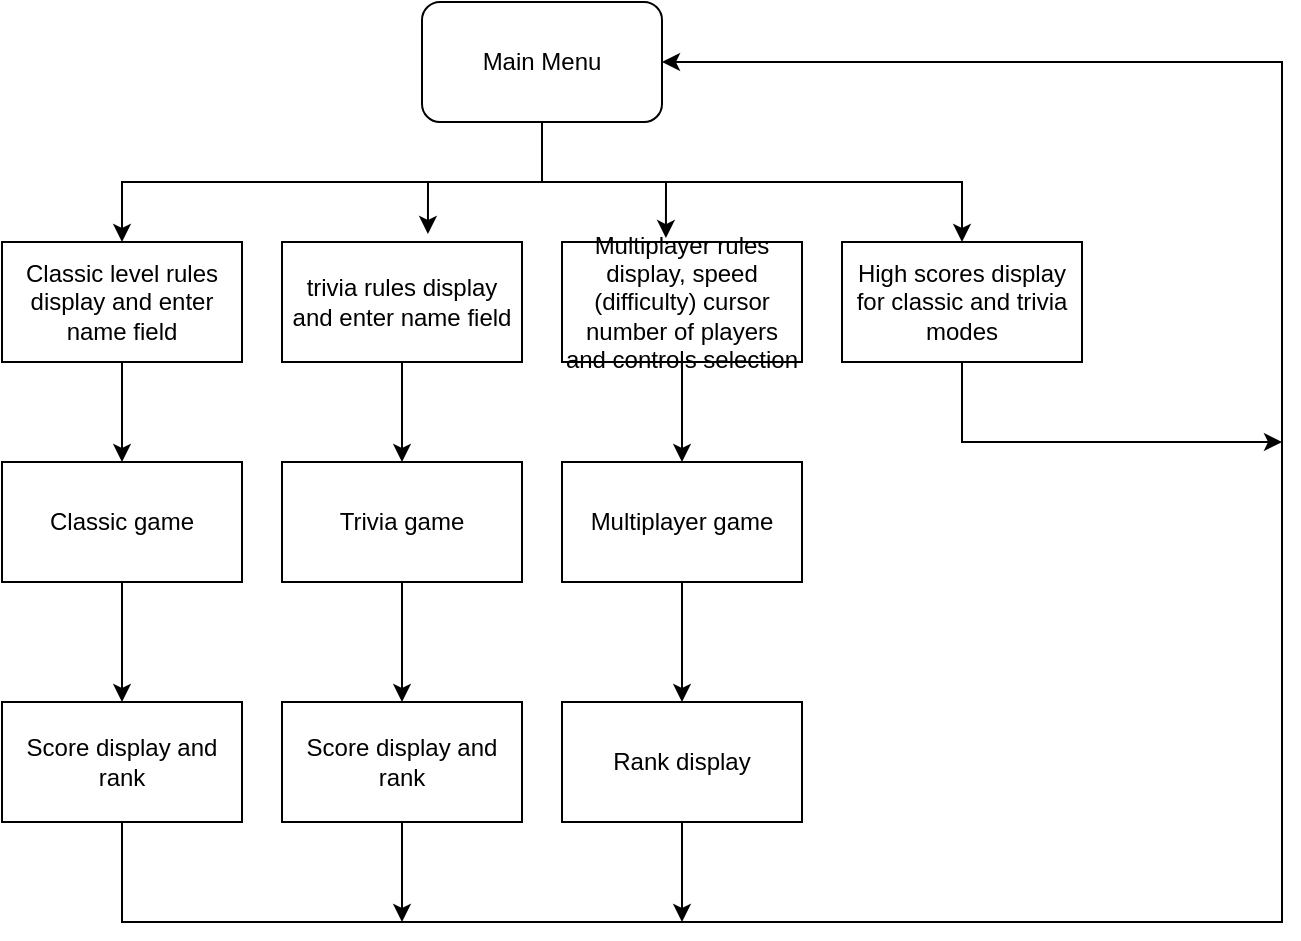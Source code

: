 <mxfile version="24.2.3" type="github">
  <diagram name="Page-1" id="zxnMH-ovP6JPlp-rO30M">
    <mxGraphModel dx="1434" dy="774" grid="1" gridSize="10" guides="1" tooltips="1" connect="1" arrows="1" fold="1" page="1" pageScale="1" pageWidth="850" pageHeight="1100" math="0" shadow="0">
      <root>
        <mxCell id="0" />
        <mxCell id="1" parent="0" />
        <mxCell id="C36BV3S7HllfPEe-F848-16" style="edgeStyle=orthogonalEdgeStyle;rounded=0;orthogonalLoop=1;jettySize=auto;html=1;exitX=0.5;exitY=1;exitDx=0;exitDy=0;entryX=0.5;entryY=0;entryDx=0;entryDy=0;" parent="1" source="C36BV3S7HllfPEe-F848-1" target="C36BV3S7HllfPEe-F848-5" edge="1">
          <mxGeometry relative="1" as="geometry">
            <Array as="points">
              <mxPoint x="400" y="230" />
              <mxPoint x="610" y="230" />
            </Array>
          </mxGeometry>
        </mxCell>
        <mxCell id="C36BV3S7HllfPEe-F848-23" style="edgeStyle=orthogonalEdgeStyle;rounded=0;orthogonalLoop=1;jettySize=auto;html=1;exitX=0.5;exitY=1;exitDx=0;exitDy=0;" parent="1" source="C36BV3S7HllfPEe-F848-1" target="C36BV3S7HllfPEe-F848-2" edge="1">
          <mxGeometry relative="1" as="geometry" />
        </mxCell>
        <mxCell id="C36BV3S7HllfPEe-F848-1" value="Main Menu" style="rounded=1;whiteSpace=wrap;html=1;" parent="1" vertex="1">
          <mxGeometry x="320" y="140" width="120" height="60" as="geometry" />
        </mxCell>
        <mxCell id="C36BV3S7HllfPEe-F848-17" style="edgeStyle=orthogonalEdgeStyle;rounded=0;orthogonalLoop=1;jettySize=auto;html=1;exitX=0.5;exitY=1;exitDx=0;exitDy=0;entryX=0.5;entryY=0;entryDx=0;entryDy=0;" parent="1" source="C36BV3S7HllfPEe-F848-2" target="C36BV3S7HllfPEe-F848-6" edge="1">
          <mxGeometry relative="1" as="geometry" />
        </mxCell>
        <mxCell id="C36BV3S7HllfPEe-F848-2" value="Classic level rules display and enter name field" style="rounded=0;whiteSpace=wrap;html=1;" parent="1" vertex="1">
          <mxGeometry x="110" y="260" width="120" height="60" as="geometry" />
        </mxCell>
        <mxCell id="C36BV3S7HllfPEe-F848-18" style="edgeStyle=orthogonalEdgeStyle;rounded=0;orthogonalLoop=1;jettySize=auto;html=1;exitX=0.5;exitY=1;exitDx=0;exitDy=0;entryX=0.5;entryY=0;entryDx=0;entryDy=0;" parent="1" source="C36BV3S7HllfPEe-F848-3" target="C36BV3S7HllfPEe-F848-7" edge="1">
          <mxGeometry relative="1" as="geometry" />
        </mxCell>
        <mxCell id="C36BV3S7HllfPEe-F848-3" value="trivia rules display and enter name field" style="rounded=0;whiteSpace=wrap;html=1;" parent="1" vertex="1">
          <mxGeometry x="250" y="260" width="120" height="60" as="geometry" />
        </mxCell>
        <mxCell id="C36BV3S7HllfPEe-F848-19" style="edgeStyle=orthogonalEdgeStyle;rounded=0;orthogonalLoop=1;jettySize=auto;html=1;exitX=0.5;exitY=1;exitDx=0;exitDy=0;entryX=0.5;entryY=0;entryDx=0;entryDy=0;" parent="1" source="C36BV3S7HllfPEe-F848-4" target="C36BV3S7HllfPEe-F848-8" edge="1">
          <mxGeometry relative="1" as="geometry" />
        </mxCell>
        <mxCell id="C36BV3S7HllfPEe-F848-4" value="Multiplayer rules display, speed (difficulty) cursor number of players and controls selection" style="rounded=0;whiteSpace=wrap;html=1;" parent="1" vertex="1">
          <mxGeometry x="390" y="260" width="120" height="60" as="geometry" />
        </mxCell>
        <mxCell id="MqsEhLfhW-rrSsjmffps-9" style="edgeStyle=orthogonalEdgeStyle;rounded=0;orthogonalLoop=1;jettySize=auto;html=1;exitX=0.5;exitY=1;exitDx=0;exitDy=0;" edge="1" parent="1" source="C36BV3S7HllfPEe-F848-5">
          <mxGeometry relative="1" as="geometry">
            <mxPoint x="750" y="360" as="targetPoint" />
            <Array as="points">
              <mxPoint x="590" y="360" />
            </Array>
          </mxGeometry>
        </mxCell>
        <mxCell id="C36BV3S7HllfPEe-F848-5" value="High scores display for classic and trivia modes" style="rounded=0;whiteSpace=wrap;html=1;" parent="1" vertex="1">
          <mxGeometry x="530" y="260" width="120" height="60" as="geometry" />
        </mxCell>
        <mxCell id="C36BV3S7HllfPEe-F848-20" style="edgeStyle=orthogonalEdgeStyle;rounded=0;orthogonalLoop=1;jettySize=auto;html=1;exitX=0.5;exitY=1;exitDx=0;exitDy=0;entryX=0.5;entryY=0;entryDx=0;entryDy=0;" parent="1" source="C36BV3S7HllfPEe-F848-6" target="C36BV3S7HllfPEe-F848-9" edge="1">
          <mxGeometry relative="1" as="geometry" />
        </mxCell>
        <mxCell id="C36BV3S7HllfPEe-F848-6" value="Classic game" style="rounded=0;whiteSpace=wrap;html=1;" parent="1" vertex="1">
          <mxGeometry x="110" y="370" width="120" height="60" as="geometry" />
        </mxCell>
        <mxCell id="C36BV3S7HllfPEe-F848-21" style="edgeStyle=orthogonalEdgeStyle;rounded=0;orthogonalLoop=1;jettySize=auto;html=1;exitX=0.5;exitY=1;exitDx=0;exitDy=0;entryX=0.5;entryY=0;entryDx=0;entryDy=0;" parent="1" source="C36BV3S7HllfPEe-F848-7" target="C36BV3S7HllfPEe-F848-10" edge="1">
          <mxGeometry relative="1" as="geometry" />
        </mxCell>
        <mxCell id="C36BV3S7HllfPEe-F848-7" value="Trivia game" style="rounded=0;whiteSpace=wrap;html=1;" parent="1" vertex="1">
          <mxGeometry x="250" y="370" width="120" height="60" as="geometry" />
        </mxCell>
        <mxCell id="C36BV3S7HllfPEe-F848-22" style="edgeStyle=orthogonalEdgeStyle;rounded=0;orthogonalLoop=1;jettySize=auto;html=1;exitX=0.5;exitY=1;exitDx=0;exitDy=0;entryX=0.5;entryY=0;entryDx=0;entryDy=0;" parent="1" source="C36BV3S7HllfPEe-F848-8" target="C36BV3S7HllfPEe-F848-11" edge="1">
          <mxGeometry relative="1" as="geometry" />
        </mxCell>
        <mxCell id="C36BV3S7HllfPEe-F848-8" value="Multiplayer game" style="rounded=0;whiteSpace=wrap;html=1;" parent="1" vertex="1">
          <mxGeometry x="390" y="370" width="120" height="60" as="geometry" />
        </mxCell>
        <mxCell id="MqsEhLfhW-rrSsjmffps-6" style="edgeStyle=orthogonalEdgeStyle;rounded=0;orthogonalLoop=1;jettySize=auto;html=1;exitX=0.5;exitY=1;exitDx=0;exitDy=0;entryX=1;entryY=0.5;entryDx=0;entryDy=0;" edge="1" parent="1" source="C36BV3S7HllfPEe-F848-9" target="C36BV3S7HllfPEe-F848-1">
          <mxGeometry relative="1" as="geometry">
            <Array as="points">
              <mxPoint x="170" y="600" />
              <mxPoint x="750" y="600" />
              <mxPoint x="750" y="170" />
            </Array>
          </mxGeometry>
        </mxCell>
        <mxCell id="C36BV3S7HllfPEe-F848-9" value="Score display and rank" style="rounded=0;whiteSpace=wrap;html=1;" parent="1" vertex="1">
          <mxGeometry x="110" y="490" width="120" height="60" as="geometry" />
        </mxCell>
        <mxCell id="MqsEhLfhW-rrSsjmffps-7" style="edgeStyle=orthogonalEdgeStyle;rounded=0;orthogonalLoop=1;jettySize=auto;html=1;exitX=0.5;exitY=1;exitDx=0;exitDy=0;" edge="1" parent="1" source="C36BV3S7HllfPEe-F848-10">
          <mxGeometry relative="1" as="geometry">
            <mxPoint x="310" y="600" as="targetPoint" />
          </mxGeometry>
        </mxCell>
        <mxCell id="C36BV3S7HllfPEe-F848-10" value="Score display and rank" style="rounded=0;whiteSpace=wrap;html=1;" parent="1" vertex="1">
          <mxGeometry x="250" y="490" width="120" height="60" as="geometry" />
        </mxCell>
        <mxCell id="MqsEhLfhW-rrSsjmffps-8" style="edgeStyle=orthogonalEdgeStyle;rounded=0;orthogonalLoop=1;jettySize=auto;html=1;exitX=0.5;exitY=1;exitDx=0;exitDy=0;" edge="1" parent="1" source="C36BV3S7HllfPEe-F848-11">
          <mxGeometry relative="1" as="geometry">
            <mxPoint x="450" y="600" as="targetPoint" />
            <Array as="points">
              <mxPoint x="450" y="560" />
              <mxPoint x="450" y="560" />
            </Array>
          </mxGeometry>
        </mxCell>
        <mxCell id="C36BV3S7HllfPEe-F848-11" value="Rank display" style="rounded=0;whiteSpace=wrap;html=1;" parent="1" vertex="1">
          <mxGeometry x="390" y="490" width="120" height="60" as="geometry" />
        </mxCell>
        <mxCell id="C36BV3S7HllfPEe-F848-24" style="edgeStyle=orthogonalEdgeStyle;rounded=0;orthogonalLoop=1;jettySize=auto;html=1;exitX=0.5;exitY=1;exitDx=0;exitDy=0;entryX=0.608;entryY=-0.067;entryDx=0;entryDy=0;entryPerimeter=0;" parent="1" source="C36BV3S7HllfPEe-F848-1" target="C36BV3S7HllfPEe-F848-3" edge="1">
          <mxGeometry relative="1" as="geometry" />
        </mxCell>
        <mxCell id="C36BV3S7HllfPEe-F848-25" style="edgeStyle=orthogonalEdgeStyle;rounded=0;orthogonalLoop=1;jettySize=auto;html=1;exitX=0.5;exitY=1;exitDx=0;exitDy=0;entryX=0.433;entryY=-0.033;entryDx=0;entryDy=0;entryPerimeter=0;" parent="1" source="C36BV3S7HllfPEe-F848-1" target="C36BV3S7HllfPEe-F848-4" edge="1">
          <mxGeometry relative="1" as="geometry" />
        </mxCell>
      </root>
    </mxGraphModel>
  </diagram>
</mxfile>
